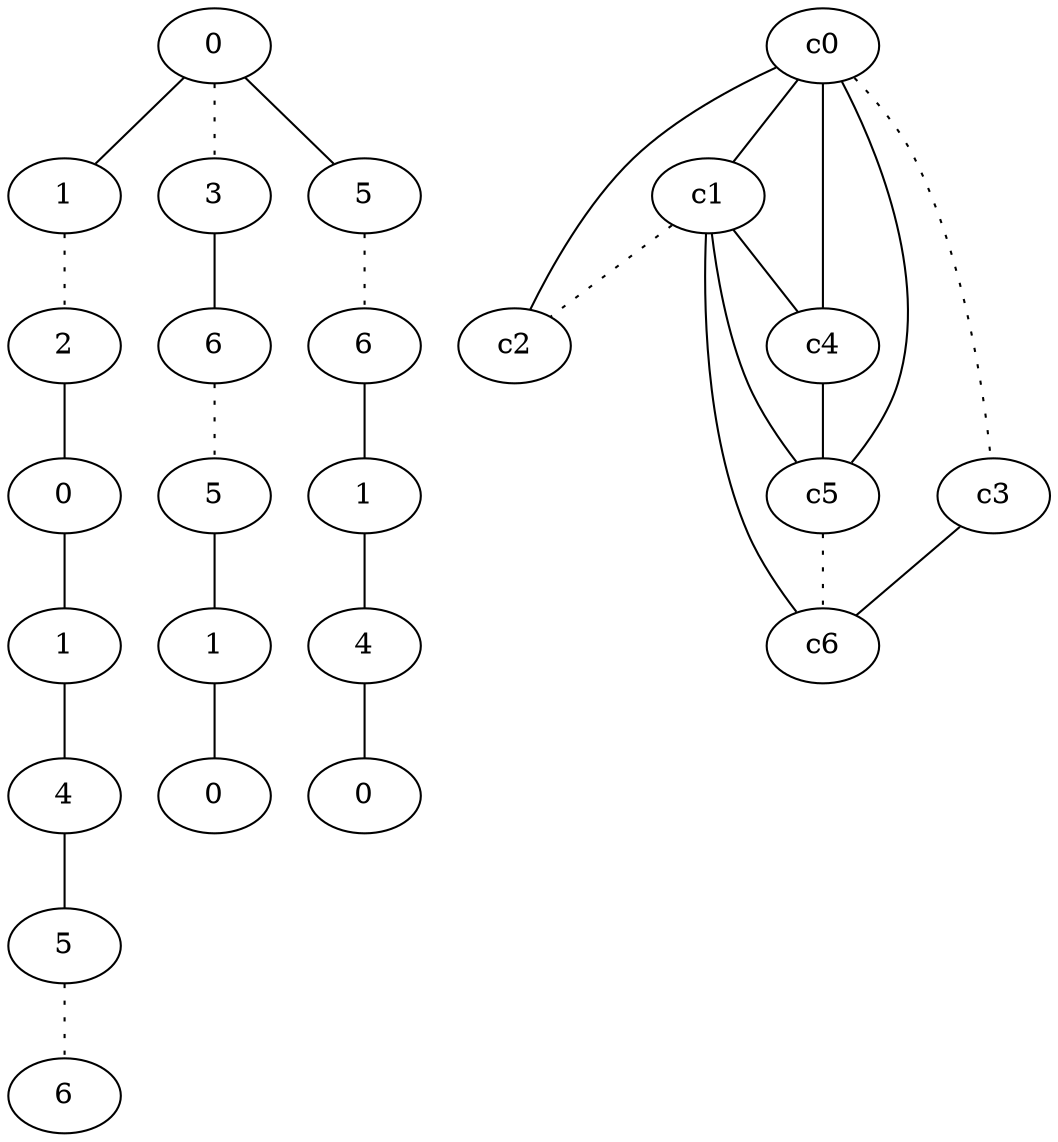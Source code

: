 graph {
a0[label=0];
a1[label=1];
a2[label=2];
a3[label=0];
a4[label=1];
a5[label=4];
a6[label=5];
a7[label=6];
a8[label=3];
a9[label=6];
a10[label=5];
a11[label=1];
a12[label=0];
a13[label=5];
a14[label=6];
a15[label=1];
a16[label=4];
a17[label=0];
a0 -- a1;
a0 -- a8 [style=dotted];
a0 -- a13;
a1 -- a2 [style=dotted];
a2 -- a3;
a3 -- a4;
a4 -- a5;
a5 -- a6;
a6 -- a7 [style=dotted];
a8 -- a9;
a9 -- a10 [style=dotted];
a10 -- a11;
a11 -- a12;
a13 -- a14 [style=dotted];
a14 -- a15;
a15 -- a16;
a16 -- a17;
c0 -- c1;
c0 -- c2;
c0 -- c3 [style=dotted];
c0 -- c4;
c0 -- c5;
c1 -- c2 [style=dotted];
c1 -- c4;
c1 -- c5;
c1 -- c6;
c3 -- c6;
c4 -- c5;
c5 -- c6 [style=dotted];
}
